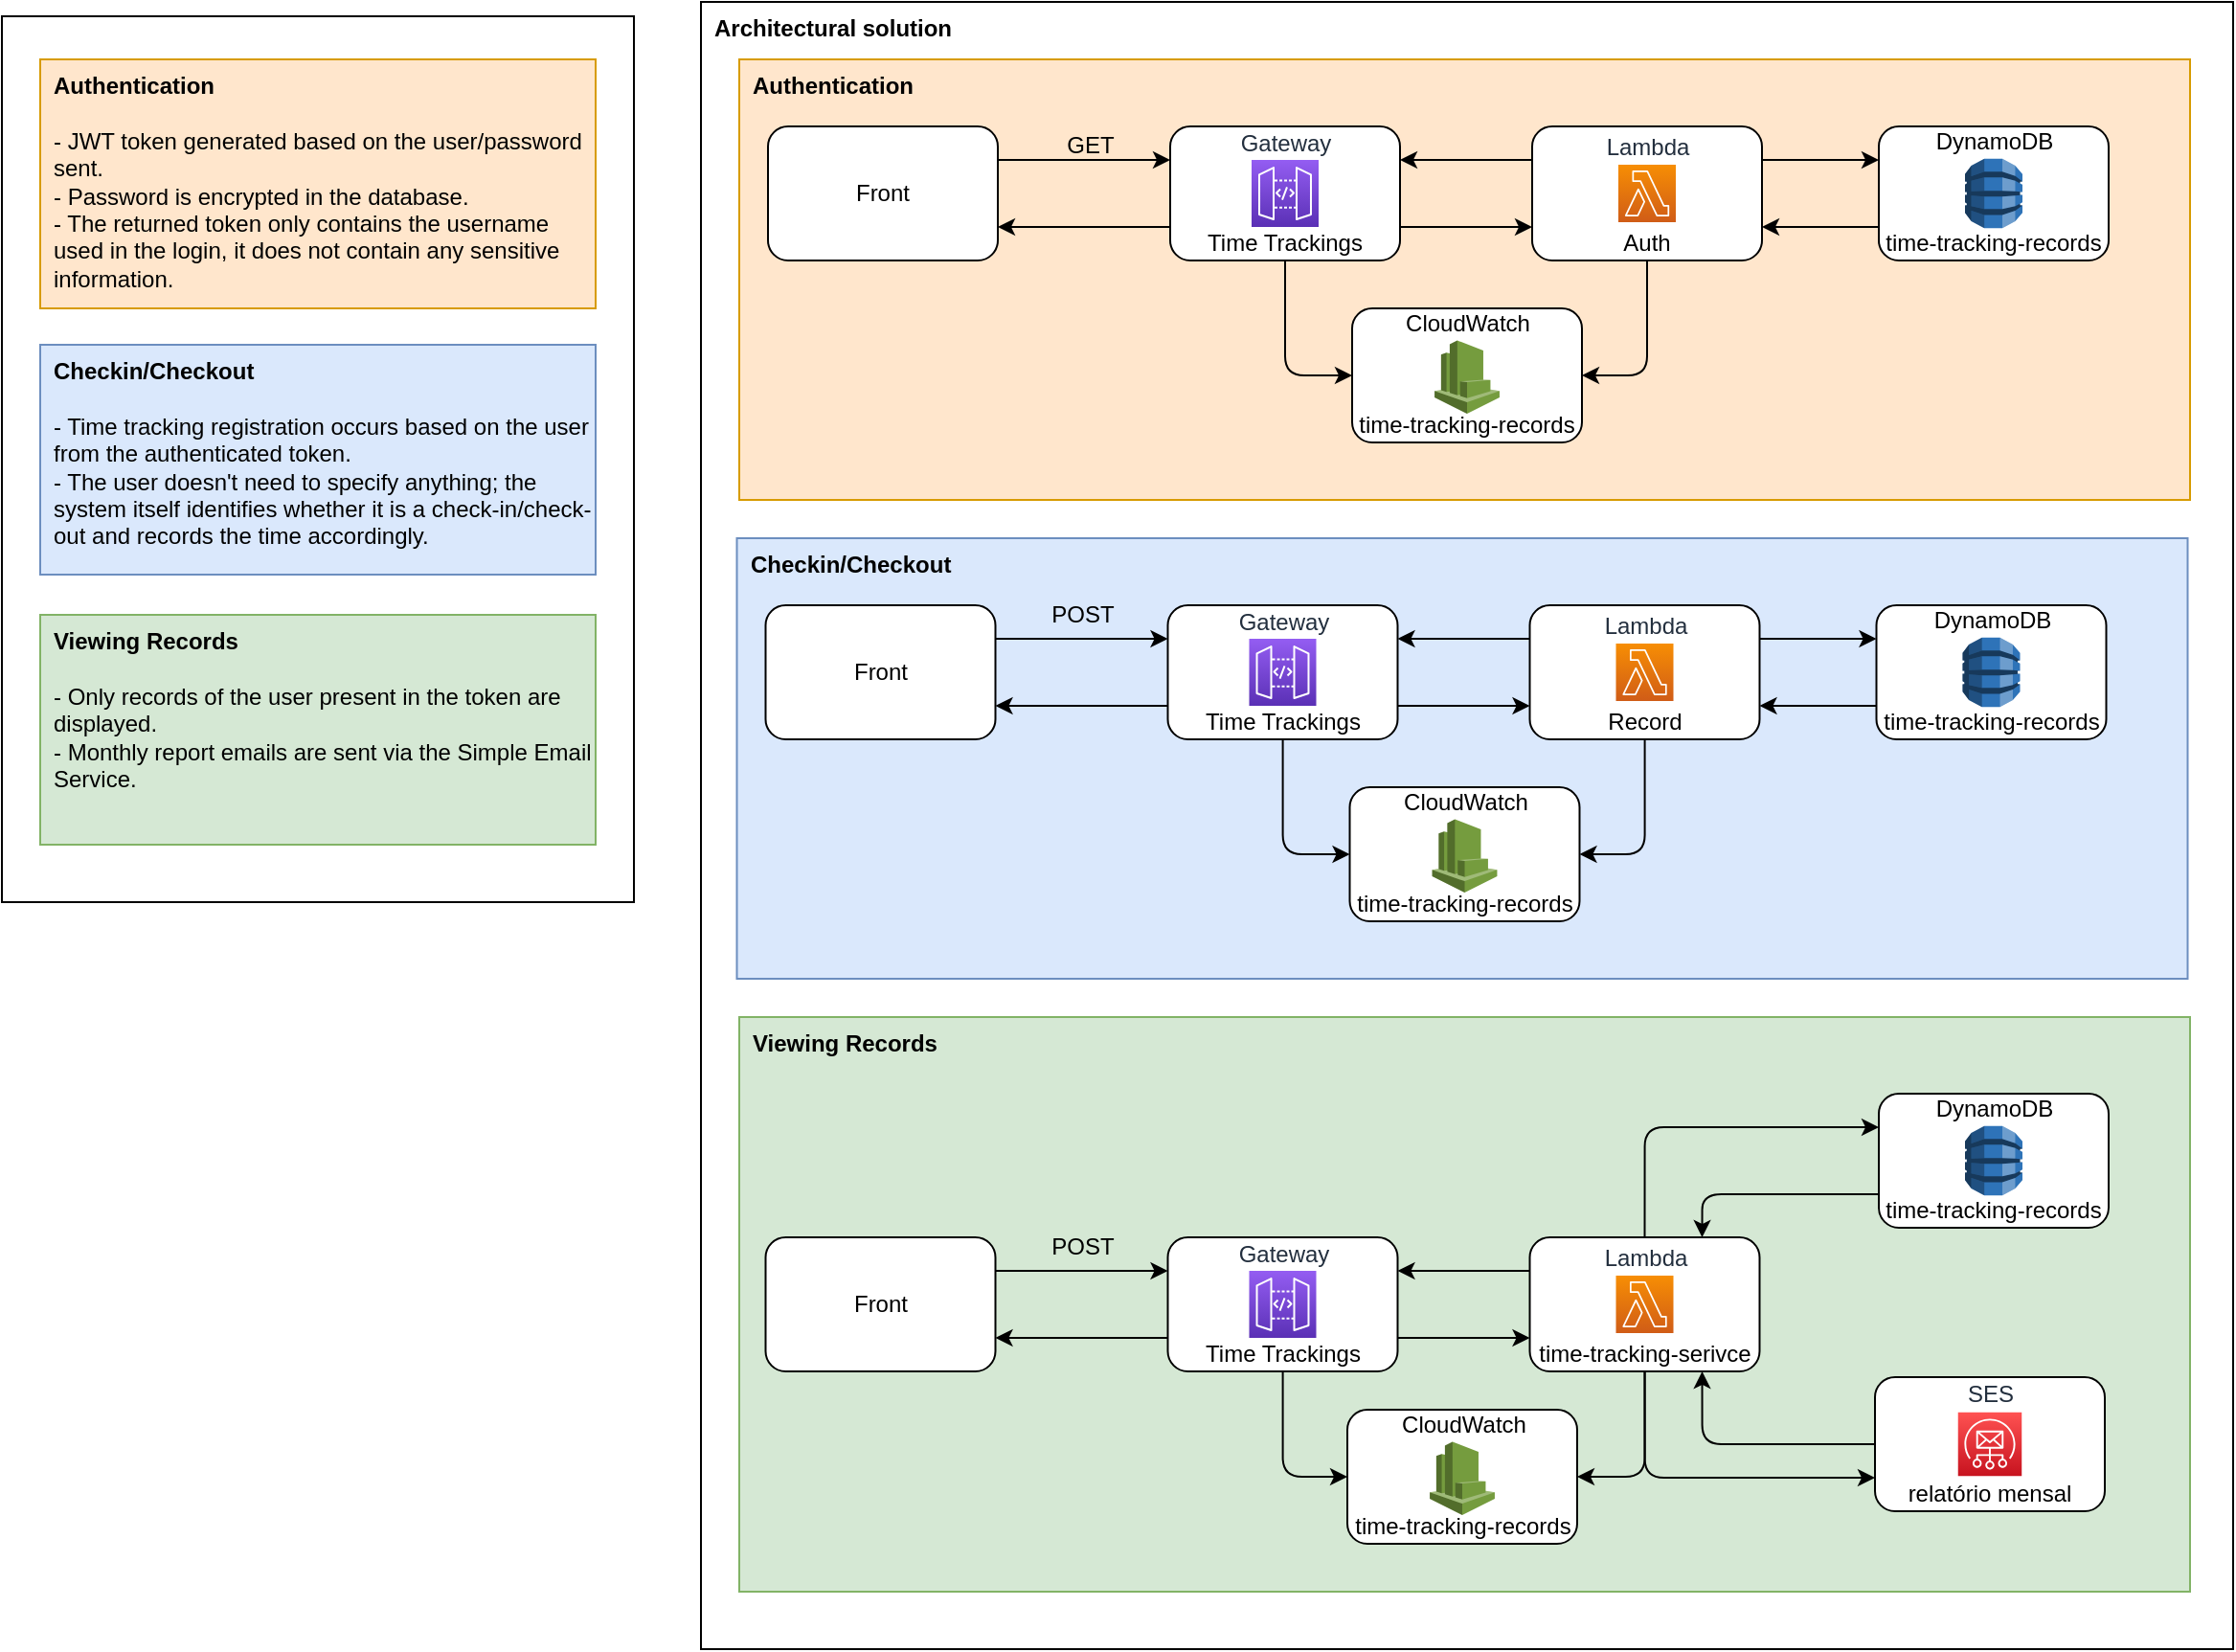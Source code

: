 <mxfile>
    <diagram id="OUbCcWLDV2W5N4Z9F51A" name="Page-1">
        <mxGraphModel dx="1363" dy="1868" grid="1" gridSize="10" guides="1" tooltips="1" connect="1" arrows="1" fold="1" page="1" pageScale="1" pageWidth="850" pageHeight="1100" math="0" shadow="0">
            <root>
                <mxCell id="0"/>
                <mxCell id="1" parent="0"/>
                <mxCell id="70" value="&lt;b&gt;Architectural solution&lt;/b&gt;" style="rounded=0;whiteSpace=wrap;html=1;container=0;align=left;verticalAlign=top;spacingLeft=5;" parent="1" vertex="1">
                    <mxGeometry x="-435" y="-1060" width="800" height="860" as="geometry"/>
                </mxCell>
                <mxCell id="52" value="&lt;b style=&quot;border-color: var(--border-color);&quot;&gt;Authentication&lt;/b&gt;" style="rounded=0;whiteSpace=wrap;html=1;container=0;align=left;verticalAlign=top;spacingLeft=5;fillColor=#ffe6cc;strokeColor=#d79b00;" parent="1" vertex="1">
                    <mxGeometry x="-415" y="-1030" width="757.5" height="230" as="geometry"/>
                </mxCell>
                <mxCell id="146" style="edgeStyle=none;html=1;entryX=0;entryY=0.25;entryDx=0;entryDy=0;exitX=1;exitY=0.25;exitDx=0;exitDy=0;" parent="1" source="147" target="160" edge="1">
                    <mxGeometry relative="1" as="geometry"/>
                </mxCell>
                <mxCell id="147" value="Front" style="rounded=1;whiteSpace=wrap;html=1;container=0;" parent="1" vertex="1">
                    <mxGeometry x="-400" y="-995" width="120" height="70" as="geometry"/>
                </mxCell>
                <mxCell id="148" value="GET" style="text;html=1;align=center;verticalAlign=middle;resizable=0;points=[];autosize=1;strokeColor=none;fillColor=none;container=0;" parent="1" vertex="1">
                    <mxGeometry x="-257.5" y="-1000" width="50" height="30" as="geometry"/>
                </mxCell>
                <mxCell id="167" style="edgeStyle=orthogonalEdgeStyle;html=1;entryX=1;entryY=0.5;entryDx=0;entryDy=0;" parent="1" source="149" target="164" edge="1">
                    <mxGeometry relative="1" as="geometry"/>
                </mxCell>
                <mxCell id="149" value="&lt;span style=&quot;&quot;&gt;Auth&lt;/span&gt;" style="rounded=1;whiteSpace=wrap;html=1;container=0;verticalAlign=bottom;" parent="1" vertex="1">
                    <mxGeometry x="-1" y="-995" width="120" height="70" as="geometry"/>
                </mxCell>
                <mxCell id="150" value="Lambda" style="sketch=0;points=[[0,0,0],[0.25,0,0],[0.5,0,0],[0.75,0,0],[1,0,0],[0,1,0],[0.25,1,0],[0.5,1,0],[0.75,1,0],[1,1,0],[0,0.25,0],[0,0.5,0],[0,0.75,0],[1,0.25,0],[1,0.5,0],[1,0.75,0]];outlineConnect=0;fontColor=#232F3E;gradientColor=#F78E04;gradientDirection=north;fillColor=#D05C17;strokeColor=#ffffff;dashed=0;verticalLabelPosition=top;verticalAlign=bottom;align=center;html=1;fontSize=12;fontStyle=0;aspect=fixed;shape=mxgraph.aws4.resourceIcon;resIcon=mxgraph.aws4.lambda;container=0;labelPosition=center;" parent="1" vertex="1">
                    <mxGeometry x="44" y="-975" width="30" height="30" as="geometry"/>
                </mxCell>
                <mxCell id="151" value="" style="group" parent="1" vertex="1" connectable="0">
                    <mxGeometry x="180" y="-995" width="120" height="70" as="geometry"/>
                </mxCell>
                <mxCell id="152" value="time-tracking-records" style="rounded=1;whiteSpace=wrap;html=1;container=0;verticalAlign=bottom;" parent="151" vertex="1">
                    <mxGeometry width="120" height="70" as="geometry"/>
                </mxCell>
                <mxCell id="153" value="DynamoDB" style="outlineConnect=0;dashed=0;verticalLabelPosition=top;verticalAlign=bottom;align=center;html=1;shape=mxgraph.aws3.dynamo_db;fillColor=#2E73B8;gradientColor=none;labelPosition=center;" parent="151" vertex="1">
                    <mxGeometry x="45" y="16.917" width="30" height="36.167" as="geometry"/>
                </mxCell>
                <mxCell id="154" style="edgeStyle=none;html=1;entryX=0;entryY=0.25;entryDx=0;entryDy=0;exitX=1;exitY=0.25;exitDx=0;exitDy=0;" parent="1" source="149" target="152" edge="1">
                    <mxGeometry relative="1" as="geometry"/>
                </mxCell>
                <mxCell id="155" style="edgeStyle=none;html=1;entryX=1;entryY=0.75;entryDx=0;entryDy=0;exitX=0;exitY=0.75;exitDx=0;exitDy=0;" parent="1" source="152" target="149" edge="1">
                    <mxGeometry relative="1" as="geometry"/>
                </mxCell>
                <mxCell id="156" style="edgeStyle=none;html=1;entryX=1;entryY=0.75;entryDx=0;entryDy=0;exitX=0;exitY=0.75;exitDx=0;exitDy=0;" parent="1" source="160" target="147" edge="1">
                    <mxGeometry relative="1" as="geometry"/>
                </mxCell>
                <mxCell id="157" style="edgeStyle=none;html=1;entryX=1;entryY=0.25;entryDx=0;entryDy=0;exitX=0;exitY=0.25;exitDx=0;exitDy=0;" parent="1" source="149" target="160" edge="1">
                    <mxGeometry relative="1" as="geometry">
                        <mxPoint x="10" y="-977.5" as="sourcePoint"/>
                    </mxGeometry>
                </mxCell>
                <mxCell id="158" style="edgeStyle=none;html=1;entryX=0;entryY=0.75;entryDx=0;entryDy=0;exitX=1;exitY=0.75;exitDx=0;exitDy=0;" parent="1" source="160" target="149" edge="1">
                    <mxGeometry relative="1" as="geometry">
                        <mxPoint x="10" y="-942.5" as="targetPoint"/>
                    </mxGeometry>
                </mxCell>
                <mxCell id="159" value="" style="group" parent="1" vertex="1" connectable="0">
                    <mxGeometry x="-190" y="-995" width="120" height="70" as="geometry"/>
                </mxCell>
                <mxCell id="160" value="&lt;span style=&quot;&quot;&gt;Time Trackings&lt;/span&gt;" style="rounded=1;whiteSpace=wrap;html=1;container=0;verticalAlign=bottom;" parent="159" vertex="1">
                    <mxGeometry width="120" height="70" as="geometry"/>
                </mxCell>
                <mxCell id="161" value="Gateway" style="sketch=0;points=[[0,0,0],[0.25,0,0],[0.5,0,0],[0.75,0,0],[1,0,0],[0,1,0],[0.25,1,0],[0.5,1,0],[0.75,1,0],[1,1,0],[0,0.25,0],[0,0.5,0],[0,0.75,0],[1,0.25,0],[1,0.5,0],[1,0.75,0]];outlineConnect=0;fontColor=#232F3E;gradientColor=#945DF2;gradientDirection=north;fillColor=#5A30B5;strokeColor=#ffffff;dashed=0;verticalLabelPosition=top;verticalAlign=bottom;align=center;html=1;fontSize=12;fontStyle=0;aspect=fixed;shape=mxgraph.aws4.resourceIcon;resIcon=mxgraph.aws4.api_gateway;labelPosition=center;" parent="159" vertex="1">
                    <mxGeometry x="42.5" y="17.5" width="35" height="35" as="geometry"/>
                </mxCell>
                <mxCell id="163" value="" style="group" parent="1" vertex="1" connectable="0">
                    <mxGeometry x="-95" y="-900" width="120" height="70" as="geometry"/>
                </mxCell>
                <mxCell id="164" value="time-tracking-records" style="rounded=1;whiteSpace=wrap;html=1;container=0;verticalAlign=bottom;" parent="163" vertex="1">
                    <mxGeometry width="120" height="70" as="geometry"/>
                </mxCell>
                <mxCell id="162" value="CloudWatch" style="outlineConnect=0;dashed=0;verticalLabelPosition=top;verticalAlign=bottom;align=center;html=1;shape=mxgraph.aws3.cloudwatch;fillColor=#759C3E;gradientColor=none;labelPosition=center;" parent="163" vertex="1">
                    <mxGeometry x="43.04" y="16.75" width="33.93" height="38.25" as="geometry"/>
                </mxCell>
                <mxCell id="166" style="edgeStyle=orthogonalEdgeStyle;html=1;entryX=0;entryY=0.5;entryDx=0;entryDy=0;elbow=vertical;" parent="1" source="160" target="164" edge="1">
                    <mxGeometry relative="1" as="geometry"/>
                </mxCell>
                <mxCell id="169" value="&lt;b style=&quot;border-color: var(--border-color);&quot;&gt;Checkin/Checkout&lt;/b&gt;" style="rounded=0;whiteSpace=wrap;html=1;container=0;align=left;verticalAlign=top;spacingLeft=5;fillColor=#dae8fc;strokeColor=#6c8ebf;" parent="1" vertex="1">
                    <mxGeometry x="-416.25" y="-780" width="757.5" height="230" as="geometry"/>
                </mxCell>
                <mxCell id="170" style="edgeStyle=none;html=1;entryX=0;entryY=0.25;entryDx=0;entryDy=0;exitX=1;exitY=0.25;exitDx=0;exitDy=0;" parent="1" source="171" target="185" edge="1">
                    <mxGeometry relative="1" as="geometry"/>
                </mxCell>
                <mxCell id="171" value="Front" style="rounded=1;whiteSpace=wrap;html=1;container=0;" parent="1" vertex="1">
                    <mxGeometry x="-401.25" y="-745" width="120" height="70" as="geometry"/>
                </mxCell>
                <mxCell id="172" value="POST" style="text;html=1;align=center;verticalAlign=middle;resizable=0;points=[];autosize=1;strokeColor=none;fillColor=none;container=0;" parent="1" vertex="1">
                    <mxGeometry x="-266.25" y="-755" width="60" height="30" as="geometry"/>
                </mxCell>
                <mxCell id="173" style="edgeStyle=orthogonalEdgeStyle;html=1;entryX=1;entryY=0.5;entryDx=0;entryDy=0;" parent="1" source="174" target="188" edge="1">
                    <mxGeometry relative="1" as="geometry"/>
                </mxCell>
                <mxCell id="174" value="&lt;span style=&quot;&quot;&gt;Record&lt;/span&gt;" style="rounded=1;whiteSpace=wrap;html=1;container=0;verticalAlign=bottom;" parent="1" vertex="1">
                    <mxGeometry x="-2.25" y="-745" width="120" height="70" as="geometry"/>
                </mxCell>
                <mxCell id="175" value="Lambda" style="sketch=0;points=[[0,0,0],[0.25,0,0],[0.5,0,0],[0.75,0,0],[1,0,0],[0,1,0],[0.25,1,0],[0.5,1,0],[0.75,1,0],[1,1,0],[0,0.25,0],[0,0.5,0],[0,0.75,0],[1,0.25,0],[1,0.5,0],[1,0.75,0]];outlineConnect=0;fontColor=#232F3E;gradientColor=#F78E04;gradientDirection=north;fillColor=#D05C17;strokeColor=#ffffff;dashed=0;verticalLabelPosition=top;verticalAlign=bottom;align=center;html=1;fontSize=12;fontStyle=0;aspect=fixed;shape=mxgraph.aws4.resourceIcon;resIcon=mxgraph.aws4.lambda;container=0;labelPosition=center;" parent="1" vertex="1">
                    <mxGeometry x="42.75" y="-725" width="30" height="30" as="geometry"/>
                </mxCell>
                <mxCell id="176" value="" style="group" parent="1" vertex="1" connectable="0">
                    <mxGeometry x="178.75" y="-745" width="120" height="70" as="geometry"/>
                </mxCell>
                <mxCell id="177" value="time-tracking-records" style="rounded=1;whiteSpace=wrap;html=1;container=0;verticalAlign=bottom;" parent="176" vertex="1">
                    <mxGeometry width="120" height="70" as="geometry"/>
                </mxCell>
                <mxCell id="178" value="DynamoDB" style="outlineConnect=0;dashed=0;verticalLabelPosition=top;verticalAlign=bottom;align=center;html=1;shape=mxgraph.aws3.dynamo_db;fillColor=#2E73B8;gradientColor=none;labelPosition=center;" parent="176" vertex="1">
                    <mxGeometry x="45" y="16.917" width="30" height="36.167" as="geometry"/>
                </mxCell>
                <mxCell id="179" style="edgeStyle=none;html=1;entryX=0;entryY=0.25;entryDx=0;entryDy=0;exitX=1;exitY=0.25;exitDx=0;exitDy=0;" parent="1" source="174" target="177" edge="1">
                    <mxGeometry relative="1" as="geometry"/>
                </mxCell>
                <mxCell id="180" style="edgeStyle=none;html=1;entryX=1;entryY=0.75;entryDx=0;entryDy=0;exitX=0;exitY=0.75;exitDx=0;exitDy=0;" parent="1" source="177" target="174" edge="1">
                    <mxGeometry relative="1" as="geometry"/>
                </mxCell>
                <mxCell id="181" style="edgeStyle=none;html=1;entryX=1;entryY=0.75;entryDx=0;entryDy=0;exitX=0;exitY=0.75;exitDx=0;exitDy=0;" parent="1" source="185" target="171" edge="1">
                    <mxGeometry relative="1" as="geometry"/>
                </mxCell>
                <mxCell id="182" style="edgeStyle=none;html=1;entryX=1;entryY=0.25;entryDx=0;entryDy=0;exitX=0;exitY=0.25;exitDx=0;exitDy=0;" parent="1" source="174" target="185" edge="1">
                    <mxGeometry relative="1" as="geometry">
                        <mxPoint x="8.75" y="-727.5" as="sourcePoint"/>
                    </mxGeometry>
                </mxCell>
                <mxCell id="183" style="edgeStyle=none;html=1;entryX=0;entryY=0.75;entryDx=0;entryDy=0;exitX=1;exitY=0.75;exitDx=0;exitDy=0;" parent="1" source="185" target="174" edge="1">
                    <mxGeometry relative="1" as="geometry">
                        <mxPoint x="8.75" y="-692.5" as="targetPoint"/>
                    </mxGeometry>
                </mxCell>
                <mxCell id="184" value="" style="group" parent="1" vertex="1" connectable="0">
                    <mxGeometry x="-191.25" y="-745" width="120" height="70" as="geometry"/>
                </mxCell>
                <mxCell id="185" value="&lt;span style=&quot;&quot;&gt;Time Trackings&lt;/span&gt;" style="rounded=1;whiteSpace=wrap;html=1;container=0;verticalAlign=bottom;" parent="184" vertex="1">
                    <mxGeometry width="120" height="70" as="geometry"/>
                </mxCell>
                <mxCell id="186" value="Gateway" style="sketch=0;points=[[0,0,0],[0.25,0,0],[0.5,0,0],[0.75,0,0],[1,0,0],[0,1,0],[0.25,1,0],[0.5,1,0],[0.75,1,0],[1,1,0],[0,0.25,0],[0,0.5,0],[0,0.75,0],[1,0.25,0],[1,0.5,0],[1,0.75,0]];outlineConnect=0;fontColor=#232F3E;gradientColor=#945DF2;gradientDirection=north;fillColor=#5A30B5;strokeColor=#ffffff;dashed=0;verticalLabelPosition=top;verticalAlign=bottom;align=center;html=1;fontSize=12;fontStyle=0;aspect=fixed;shape=mxgraph.aws4.resourceIcon;resIcon=mxgraph.aws4.api_gateway;labelPosition=center;" parent="184" vertex="1">
                    <mxGeometry x="42.5" y="17.5" width="35" height="35" as="geometry"/>
                </mxCell>
                <mxCell id="187" value="" style="group" parent="1" vertex="1" connectable="0">
                    <mxGeometry x="-96.25" y="-650" width="120" height="70" as="geometry"/>
                </mxCell>
                <mxCell id="188" value="time-tracking-records" style="rounded=1;whiteSpace=wrap;html=1;container=0;verticalAlign=bottom;" parent="187" vertex="1">
                    <mxGeometry width="120" height="70" as="geometry"/>
                </mxCell>
                <mxCell id="189" value="CloudWatch" style="outlineConnect=0;dashed=0;verticalLabelPosition=top;verticalAlign=bottom;align=center;html=1;shape=mxgraph.aws3.cloudwatch;fillColor=#759C3E;gradientColor=none;labelPosition=center;" parent="187" vertex="1">
                    <mxGeometry x="43.04" y="16.75" width="33.93" height="38.25" as="geometry"/>
                </mxCell>
                <mxCell id="190" style="edgeStyle=orthogonalEdgeStyle;html=1;entryX=0;entryY=0.5;entryDx=0;entryDy=0;elbow=vertical;" parent="1" source="185" target="188" edge="1">
                    <mxGeometry relative="1" as="geometry"/>
                </mxCell>
                <mxCell id="192" value="&lt;b style=&quot;border-color: var(--border-color);&quot;&gt;Viewing Records&lt;/b&gt;" style="rounded=0;whiteSpace=wrap;html=1;container=0;align=left;verticalAlign=top;spacingLeft=5;fillColor=#d5e8d4;strokeColor=#82b366;" parent="1" vertex="1">
                    <mxGeometry x="-415" y="-530" width="757.5" height="300" as="geometry"/>
                </mxCell>
                <mxCell id="193" style="edgeStyle=none;html=1;entryX=0;entryY=0.25;entryDx=0;entryDy=0;exitX=1;exitY=0.25;exitDx=0;exitDy=0;" parent="1" source="194" target="208" edge="1">
                    <mxGeometry relative="1" as="geometry"/>
                </mxCell>
                <mxCell id="194" value="Front" style="rounded=1;whiteSpace=wrap;html=1;container=0;" parent="1" vertex="1">
                    <mxGeometry x="-401.25" y="-415" width="120" height="70" as="geometry"/>
                </mxCell>
                <mxCell id="195" value="POST" style="text;html=1;align=center;verticalAlign=middle;resizable=0;points=[];autosize=1;strokeColor=none;fillColor=none;container=0;" parent="1" vertex="1">
                    <mxGeometry x="-266.25" y="-425" width="60" height="30" as="geometry"/>
                </mxCell>
                <mxCell id="196" style="edgeStyle=orthogonalEdgeStyle;html=1;entryX=1;entryY=0.5;entryDx=0;entryDy=0;" parent="1" source="197" target="211" edge="1">
                    <mxGeometry relative="1" as="geometry"/>
                </mxCell>
                <mxCell id="225" style="edgeStyle=orthogonalEdgeStyle;html=1;entryX=0;entryY=0.75;entryDx=0;entryDy=0;elbow=vertical;exitX=0.5;exitY=1;exitDx=0;exitDy=0;" parent="1" source="197" target="220" edge="1">
                    <mxGeometry relative="1" as="geometry"/>
                </mxCell>
                <mxCell id="197" value="time-tracking-serivce" style="rounded=1;whiteSpace=wrap;html=1;container=0;verticalAlign=bottom;" parent="1" vertex="1">
                    <mxGeometry x="-2.25" y="-415" width="120" height="70" as="geometry"/>
                </mxCell>
                <mxCell id="198" value="Lambda" style="sketch=0;points=[[0,0,0],[0.25,0,0],[0.5,0,0],[0.75,0,0],[1,0,0],[0,1,0],[0.25,1,0],[0.5,1,0],[0.75,1,0],[1,1,0],[0,0.25,0],[0,0.5,0],[0,0.75,0],[1,0.25,0],[1,0.5,0],[1,0.75,0]];outlineConnect=0;fontColor=#232F3E;gradientColor=#F78E04;gradientDirection=north;fillColor=#D05C17;strokeColor=#ffffff;dashed=0;verticalLabelPosition=top;verticalAlign=bottom;align=center;html=1;fontSize=12;fontStyle=0;aspect=fixed;shape=mxgraph.aws4.resourceIcon;resIcon=mxgraph.aws4.lambda;container=0;labelPosition=center;" parent="1" vertex="1">
                    <mxGeometry x="42.75" y="-395" width="30" height="30" as="geometry"/>
                </mxCell>
                <mxCell id="199" value="" style="group" parent="1" vertex="1" connectable="0">
                    <mxGeometry x="180" y="-490" width="120" height="70" as="geometry"/>
                </mxCell>
                <mxCell id="200" value="time-tracking-records" style="rounded=1;whiteSpace=wrap;html=1;container=0;verticalAlign=bottom;" parent="199" vertex="1">
                    <mxGeometry width="120" height="70" as="geometry"/>
                </mxCell>
                <mxCell id="201" value="DynamoDB" style="outlineConnect=0;dashed=0;verticalLabelPosition=top;verticalAlign=bottom;align=center;html=1;shape=mxgraph.aws3.dynamo_db;fillColor=#2E73B8;gradientColor=none;labelPosition=center;" parent="199" vertex="1">
                    <mxGeometry x="45" y="16.917" width="30" height="36.167" as="geometry"/>
                </mxCell>
                <mxCell id="202" style="edgeStyle=orthogonalEdgeStyle;html=1;entryX=0;entryY=0.25;entryDx=0;entryDy=0;exitX=0.5;exitY=0;exitDx=0;exitDy=0;" parent="1" source="197" target="200" edge="1">
                    <mxGeometry relative="1" as="geometry"/>
                </mxCell>
                <mxCell id="203" style="edgeStyle=orthogonalEdgeStyle;html=1;entryX=0.75;entryY=0;entryDx=0;entryDy=0;exitX=0;exitY=0.75;exitDx=0;exitDy=0;" parent="1" source="200" target="197" edge="1">
                    <mxGeometry relative="1" as="geometry"/>
                </mxCell>
                <mxCell id="204" style="edgeStyle=none;html=1;entryX=1;entryY=0.75;entryDx=0;entryDy=0;exitX=0;exitY=0.75;exitDx=0;exitDy=0;" parent="1" source="208" target="194" edge="1">
                    <mxGeometry relative="1" as="geometry"/>
                </mxCell>
                <mxCell id="205" style="edgeStyle=none;html=1;entryX=1;entryY=0.25;entryDx=0;entryDy=0;exitX=0;exitY=0.25;exitDx=0;exitDy=0;" parent="1" source="197" target="208" edge="1">
                    <mxGeometry relative="1" as="geometry">
                        <mxPoint x="8.75" y="-397.5" as="sourcePoint"/>
                    </mxGeometry>
                </mxCell>
                <mxCell id="206" style="edgeStyle=none;html=1;entryX=0;entryY=0.75;entryDx=0;entryDy=0;exitX=1;exitY=0.75;exitDx=0;exitDy=0;" parent="1" source="208" target="197" edge="1">
                    <mxGeometry relative="1" as="geometry">
                        <mxPoint x="8.75" y="-362.5" as="targetPoint"/>
                    </mxGeometry>
                </mxCell>
                <mxCell id="207" value="" style="group" parent="1" vertex="1" connectable="0">
                    <mxGeometry x="-191.25" y="-415" width="120" height="70" as="geometry"/>
                </mxCell>
                <mxCell id="208" value="&lt;span style=&quot;&quot;&gt;Time Trackings&lt;/span&gt;" style="rounded=1;whiteSpace=wrap;html=1;container=0;verticalAlign=bottom;" parent="207" vertex="1">
                    <mxGeometry width="120" height="70" as="geometry"/>
                </mxCell>
                <mxCell id="209" value="Gateway" style="sketch=0;points=[[0,0,0],[0.25,0,0],[0.5,0,0],[0.75,0,0],[1,0,0],[0,1,0],[0.25,1,0],[0.5,1,0],[0.75,1,0],[1,1,0],[0,0.25,0],[0,0.5,0],[0,0.75,0],[1,0.25,0],[1,0.5,0],[1,0.75,0]];outlineConnect=0;fontColor=#232F3E;gradientColor=#945DF2;gradientDirection=north;fillColor=#5A30B5;strokeColor=#ffffff;dashed=0;verticalLabelPosition=top;verticalAlign=bottom;align=center;html=1;fontSize=12;fontStyle=0;aspect=fixed;shape=mxgraph.aws4.resourceIcon;resIcon=mxgraph.aws4.api_gateway;labelPosition=center;" parent="207" vertex="1">
                    <mxGeometry x="42.5" y="17.5" width="35" height="35" as="geometry"/>
                </mxCell>
                <mxCell id="210" value="" style="group" parent="1" vertex="1" connectable="0">
                    <mxGeometry x="-97.5" y="-325" width="120" height="70" as="geometry"/>
                </mxCell>
                <mxCell id="211" value="time-tracking-records" style="rounded=1;whiteSpace=wrap;html=1;container=0;verticalAlign=bottom;" parent="210" vertex="1">
                    <mxGeometry width="120" height="70" as="geometry"/>
                </mxCell>
                <mxCell id="212" value="CloudWatch" style="outlineConnect=0;dashed=0;verticalLabelPosition=top;verticalAlign=bottom;align=center;html=1;shape=mxgraph.aws3.cloudwatch;fillColor=#759C3E;gradientColor=none;labelPosition=center;" parent="210" vertex="1">
                    <mxGeometry x="43.04" y="16.75" width="33.93" height="38.25" as="geometry"/>
                </mxCell>
                <mxCell id="213" style="edgeStyle=orthogonalEdgeStyle;html=1;entryX=0;entryY=0.5;entryDx=0;entryDy=0;elbow=vertical;" parent="1" source="208" target="211" edge="1">
                    <mxGeometry relative="1" as="geometry"/>
                </mxCell>
                <mxCell id="214" value="" style="rounded=0;whiteSpace=wrap;html=1;" parent="1" vertex="1">
                    <mxGeometry x="-800" y="-1052.5" width="330" height="462.5" as="geometry"/>
                </mxCell>
                <mxCell id="215" value="&lt;span style=&quot;border-color: var(--border-color);&quot;&gt;&lt;b&gt;Authentication&lt;/b&gt;&lt;br&gt;&lt;br&gt;&lt;div&gt;&lt;div&gt;- JWT token generated based on the user/password sent.&lt;/div&gt;&lt;div&gt;- Password is encrypted in the database.&lt;/div&gt;&lt;div&gt;- The returned token only contains the username used in the login, it does not contain any sensitive information.&lt;/div&gt;&lt;/div&gt;&lt;/span&gt;" style="rounded=0;whiteSpace=wrap;html=1;align=left;verticalAlign=top;spacingLeft=5;fillColor=#ffe6cc;strokeColor=#d79b00;" parent="1" vertex="1">
                    <mxGeometry x="-780" y="-1030" width="290" height="130" as="geometry"/>
                </mxCell>
                <mxCell id="216" value="&lt;span style=&quot;border-color: var(--border-color);&quot;&gt;&lt;b style=&quot;border-color: var(--border-color);&quot;&gt;Checkin/Checkout&lt;/b&gt;&lt;br&gt;&lt;span style=&quot;background-color: initial;&quot;&gt;&lt;br&gt;- Time tracking registration occurs based on the user from the authenticated token.&lt;br&gt;&lt;/span&gt;&lt;span style=&quot;background-color: initial;&quot;&gt;- The user doesn't need to specify anything; the system itself identifies whether it is a check-in/check-out and records the time accordingly.&lt;/span&gt;&lt;span style=&quot;background-color: initial;&quot;&gt;&lt;br&gt;&lt;/span&gt;&lt;/span&gt;" style="rounded=0;whiteSpace=wrap;html=1;align=left;verticalAlign=top;spacingLeft=5;fillColor=#dae8fc;strokeColor=#6c8ebf;" parent="1" vertex="1">
                    <mxGeometry x="-780" y="-881" width="290" height="120" as="geometry"/>
                </mxCell>
                <mxCell id="217" value="&lt;span style=&quot;border-color: var(--border-color);&quot;&gt;&lt;b style=&quot;border-color: var(--border-color);&quot;&gt;Viewing Records&lt;/b&gt;&lt;br&gt;&lt;br&gt;&lt;div&gt;- Only records of the user present in the token are displayed.&lt;/div&gt;&lt;div&gt;- Monthly report emails are sent via the Simple Email Service.&lt;/div&gt;&lt;br&gt;&lt;br&gt;&lt;br&gt;&lt;/span&gt;" style="rounded=0;whiteSpace=wrap;html=1;align=left;verticalAlign=top;spacingLeft=5;fillColor=#d5e8d4;strokeColor=#82b366;" parent="1" vertex="1">
                    <mxGeometry x="-780" y="-740" width="290" height="120" as="geometry"/>
                </mxCell>
                <mxCell id="219" value="" style="group" parent="1" vertex="1" connectable="0">
                    <mxGeometry x="178" y="-342" width="120" height="70" as="geometry"/>
                </mxCell>
                <mxCell id="220" value="relatório mensal" style="rounded=1;whiteSpace=wrap;html=1;container=0;verticalAlign=bottom;spacingTop=0;spacing=2;" parent="219" vertex="1">
                    <mxGeometry width="120" height="70" as="geometry"/>
                </mxCell>
                <mxCell id="218" value="SES" style="sketch=0;points=[[0,0,0],[0.25,0,0],[0.5,0,0],[0.75,0,0],[1,0,0],[0,1,0],[0.25,1,0],[0.5,1,0],[0.75,1,0],[1,1,0],[0,0.25,0],[0,0.5,0],[0,0.75,0],[1,0.25,0],[1,0.5,0],[1,0.75,0]];outlineConnect=0;fontColor=#232F3E;gradientColor=#FF5252;gradientDirection=north;fillColor=#C7131F;strokeColor=#ffffff;dashed=0;verticalLabelPosition=top;verticalAlign=bottom;align=center;html=1;fontSize=12;fontStyle=0;aspect=fixed;shape=mxgraph.aws4.resourceIcon;resIcon=mxgraph.aws4.simple_email_service;labelPosition=center;" parent="219" vertex="1">
                    <mxGeometry x="43.37" y="18.37" width="33.25" height="33.25" as="geometry"/>
                </mxCell>
                <mxCell id="223" style="edgeStyle=orthogonalEdgeStyle;html=1;entryX=0.75;entryY=1;entryDx=0;entryDy=0;elbow=vertical;" parent="1" source="220" target="197" edge="1">
                    <mxGeometry relative="1" as="geometry"/>
                </mxCell>
            </root>
        </mxGraphModel>
    </diagram>
</mxfile>